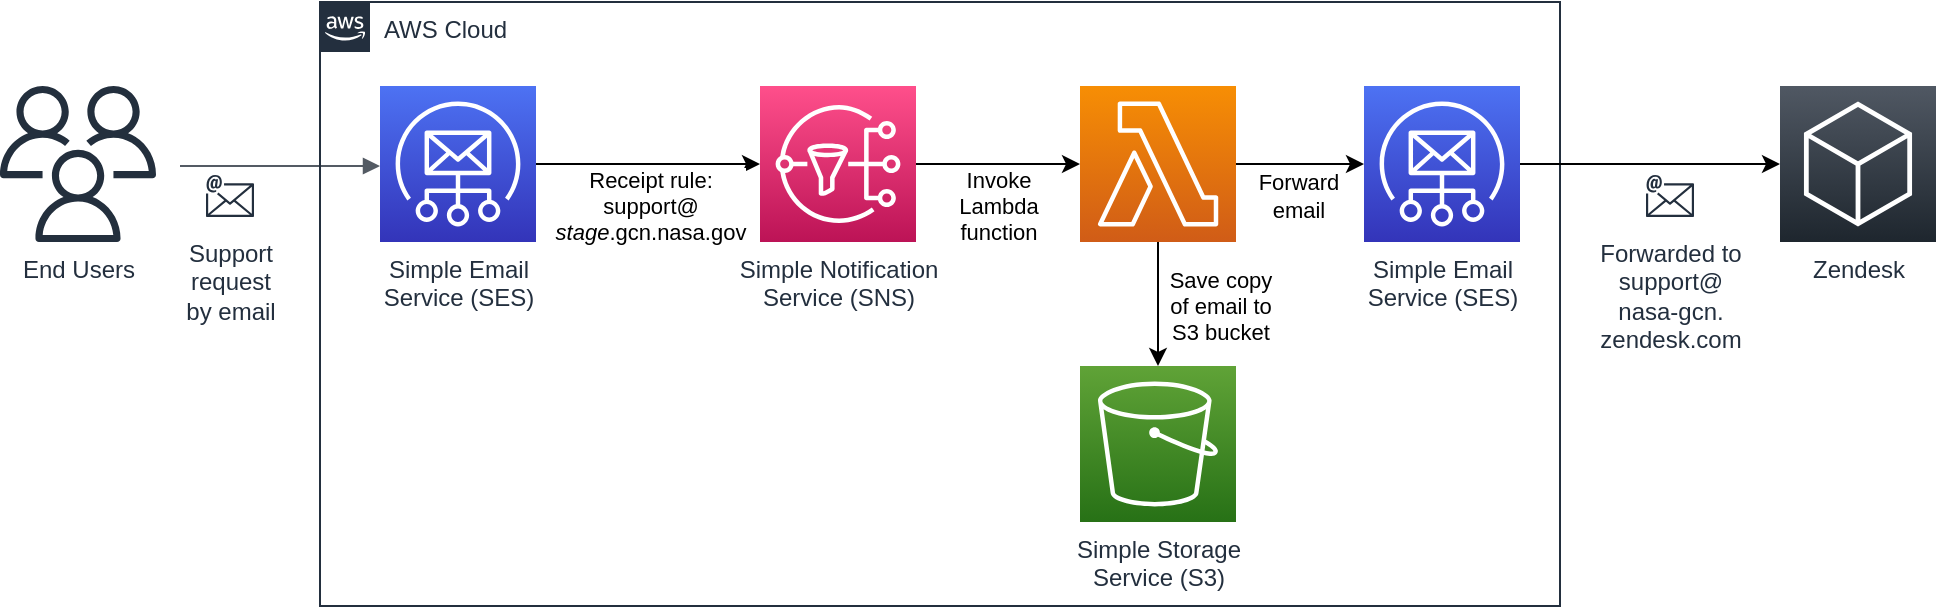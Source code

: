 <mxfile version="21.6.2" type="google">
  <diagram name="Page-1" id="MFBqY2m70f1yELMXtrmf">
    <mxGraphModel dx="925" dy="1738" grid="1" gridSize="10" guides="1" tooltips="1" connect="1" arrows="1" fold="1" page="1" pageScale="1" pageWidth="850" pageHeight="1100" math="0" shadow="0">
      <root>
        <mxCell id="0" />
        <mxCell id="1" parent="0" />
        <mxCell id="xZiLO_F2WsUACHUn_YJy-37" style="edgeStyle=orthogonalEdgeStyle;rounded=0;orthogonalLoop=1;jettySize=auto;html=1;exitX=1;exitY=0.5;exitDx=0;exitDy=0;exitPerimeter=0;entryX=0;entryY=0.5;entryDx=0;entryDy=0;entryPerimeter=0;" edge="1" parent="1" source="xZiLO_F2WsUACHUn_YJy-27" target="xZiLO_F2WsUACHUn_YJy-30">
          <mxGeometry relative="1" as="geometry" />
        </mxCell>
        <mxCell id="xZiLO_F2WsUACHUn_YJy-38" value="Receipt rule:&lt;br&gt;support@&lt;br&gt;&lt;i&gt;stage&lt;/i&gt;.gcn.nasa.gov" style="edgeLabel;html=1;align=center;verticalAlign=middle;resizable=0;points=[];" vertex="1" connectable="0" parent="xZiLO_F2WsUACHUn_YJy-37">
          <mxGeometry y="-1" relative="1" as="geometry">
            <mxPoint x="1" y="20" as="offset" />
          </mxGeometry>
        </mxCell>
        <mxCell id="xZiLO_F2WsUACHUn_YJy-27" value="Simple Email&lt;br&gt;Service (SES)" style="sketch=0;points=[[0,0,0],[0.25,0,0],[0.5,0,0],[0.75,0,0],[1,0,0],[0,1,0],[0.25,1,0],[0.5,1,0],[0.75,1,0],[1,1,0],[0,0.25,0],[0,0.5,0],[0,0.75,0],[1,0.25,0],[1,0.5,0],[1,0.75,0]];outlineConnect=0;fontColor=#232F3E;gradientColor=#4D72F3;gradientDirection=north;fillColor=#3334B9;strokeColor=#ffffff;dashed=0;verticalLabelPosition=bottom;verticalAlign=top;align=center;html=1;fontSize=12;fontStyle=0;aspect=fixed;shape=mxgraph.aws4.resourceIcon;resIcon=mxgraph.aws4.simple_email_service;" vertex="1" parent="1">
          <mxGeometry x="280" y="-480" width="78" height="78" as="geometry" />
        </mxCell>
        <mxCell id="xZiLO_F2WsUACHUn_YJy-47" style="edgeStyle=orthogonalEdgeStyle;rounded=0;orthogonalLoop=1;jettySize=auto;html=1;exitX=1;exitY=0.5;exitDx=0;exitDy=0;exitPerimeter=0;" edge="1" parent="1" source="xZiLO_F2WsUACHUn_YJy-30" target="xZiLO_F2WsUACHUn_YJy-26">
          <mxGeometry relative="1" as="geometry" />
        </mxCell>
        <mxCell id="xZiLO_F2WsUACHUn_YJy-50" value="Invoke&lt;br&gt;Lambda&lt;br&gt;function" style="edgeLabel;html=1;align=center;verticalAlign=middle;resizable=0;points=[];" vertex="1" connectable="0" parent="xZiLO_F2WsUACHUn_YJy-47">
          <mxGeometry relative="1" as="geometry">
            <mxPoint y="21" as="offset" />
          </mxGeometry>
        </mxCell>
        <mxCell id="xZiLO_F2WsUACHUn_YJy-30" value="Simple Notification&lt;br&gt;Service (SNS)" style="sketch=0;points=[[0,0,0],[0.25,0,0],[0.5,0,0],[0.75,0,0],[1,0,0],[0,1,0],[0.25,1,0],[0.5,1,0],[0.75,1,0],[1,1,0],[0,0.25,0],[0,0.5,0],[0,0.75,0],[1,0.25,0],[1,0.5,0],[1,0.75,0]];outlineConnect=0;fontColor=#232F3E;gradientColor=#FF4F8B;gradientDirection=north;fillColor=#BC1356;strokeColor=#ffffff;dashed=0;verticalLabelPosition=bottom;verticalAlign=top;align=center;html=1;fontSize=12;fontStyle=0;aspect=fixed;shape=mxgraph.aws4.resourceIcon;resIcon=mxgraph.aws4.sns;" vertex="1" parent="1">
          <mxGeometry x="470" y="-480" width="78" height="78" as="geometry" />
        </mxCell>
        <mxCell id="xZiLO_F2WsUACHUn_YJy-32" value="Support&lt;br&gt;request&lt;br&gt;by email" style="sketch=0;outlineConnect=0;fontColor=#232F3E;gradientColor=none;strokeColor=#232F3E;fillColor=#ffffff;dashed=0;verticalLabelPosition=bottom;verticalAlign=top;align=center;html=1;fontSize=12;fontStyle=0;aspect=fixed;shape=mxgraph.aws4.resourceIcon;resIcon=mxgraph.aws4.email;" vertex="1" parent="1">
          <mxGeometry x="190" y="-440" width="30" height="30" as="geometry" />
        </mxCell>
        <mxCell id="xZiLO_F2WsUACHUn_YJy-45" value="" style="edgeStyle=orthogonalEdgeStyle;html=1;endArrow=block;elbow=vertical;startArrow=none;endFill=1;strokeColor=#545B64;rounded=0;" edge="1" parent="1">
          <mxGeometry width="100" relative="1" as="geometry">
            <mxPoint x="180" y="-440" as="sourcePoint" />
            <mxPoint x="280" y="-440" as="targetPoint" />
          </mxGeometry>
        </mxCell>
        <mxCell id="xZiLO_F2WsUACHUn_YJy-46" value="AWS Cloud" style="points=[[0,0],[0.25,0],[0.5,0],[0.75,0],[1,0],[1,0.25],[1,0.5],[1,0.75],[1,1],[0.75,1],[0.5,1],[0.25,1],[0,1],[0,0.75],[0,0.5],[0,0.25]];outlineConnect=0;gradientColor=none;html=1;whiteSpace=wrap;fontSize=12;fontStyle=0;container=1;pointerEvents=0;collapsible=0;recursiveResize=0;shape=mxgraph.aws4.group;grIcon=mxgraph.aws4.group_aws_cloud_alt;strokeColor=#232F3E;fillColor=none;verticalAlign=top;align=left;spacingLeft=30;fontColor=#232F3E;dashed=0;" vertex="1" parent="1">
          <mxGeometry x="250" y="-522" width="620" height="302" as="geometry" />
        </mxCell>
        <mxCell id="xZiLO_F2WsUACHUn_YJy-49" style="edgeStyle=orthogonalEdgeStyle;rounded=0;orthogonalLoop=1;jettySize=auto;html=1;exitX=0.5;exitY=1;exitDx=0;exitDy=0;exitPerimeter=0;" edge="1" parent="xZiLO_F2WsUACHUn_YJy-46" source="xZiLO_F2WsUACHUn_YJy-26" target="xZiLO_F2WsUACHUn_YJy-28">
          <mxGeometry relative="1" as="geometry" />
        </mxCell>
        <mxCell id="xZiLO_F2WsUACHUn_YJy-51" value="Save copy&lt;br&gt;of email to&lt;br&gt;S3 bucket" style="edgeLabel;html=1;align=center;verticalAlign=middle;resizable=0;points=[];" vertex="1" connectable="0" parent="xZiLO_F2WsUACHUn_YJy-49">
          <mxGeometry x="0.032" y="1" relative="1" as="geometry">
            <mxPoint x="30" as="offset" />
          </mxGeometry>
        </mxCell>
        <mxCell id="xZiLO_F2WsUACHUn_YJy-52" style="edgeStyle=orthogonalEdgeStyle;rounded=0;orthogonalLoop=1;jettySize=auto;html=1;exitX=1;exitY=0.5;exitDx=0;exitDy=0;exitPerimeter=0;entryX=0;entryY=0.5;entryDx=0;entryDy=0;entryPerimeter=0;" edge="1" parent="xZiLO_F2WsUACHUn_YJy-46" source="xZiLO_F2WsUACHUn_YJy-26" target="xZiLO_F2WsUACHUn_YJy-48">
          <mxGeometry relative="1" as="geometry" />
        </mxCell>
        <mxCell id="xZiLO_F2WsUACHUn_YJy-60" value="Forward&lt;br&gt;email" style="edgeLabel;html=1;align=center;verticalAlign=middle;resizable=0;points=[];" vertex="1" connectable="0" parent="xZiLO_F2WsUACHUn_YJy-52">
          <mxGeometry x="-0.031" y="-4" relative="1" as="geometry">
            <mxPoint y="12" as="offset" />
          </mxGeometry>
        </mxCell>
        <mxCell id="xZiLO_F2WsUACHUn_YJy-26" value="" style="sketch=0;points=[[0,0,0],[0.25,0,0],[0.5,0,0],[0.75,0,0],[1,0,0],[0,1,0],[0.25,1,0],[0.5,1,0],[0.75,1,0],[1,1,0],[0,0.25,0],[0,0.5,0],[0,0.75,0],[1,0.25,0],[1,0.5,0],[1,0.75,0]];outlineConnect=0;fontColor=#232F3E;gradientColor=#F78E04;gradientDirection=north;fillColor=#D05C17;strokeColor=#ffffff;dashed=0;verticalLabelPosition=bottom;verticalAlign=top;align=center;html=1;fontSize=12;fontStyle=0;aspect=fixed;shape=mxgraph.aws4.resourceIcon;resIcon=mxgraph.aws4.lambda;" vertex="1" parent="xZiLO_F2WsUACHUn_YJy-46">
          <mxGeometry x="380" y="42" width="78" height="78" as="geometry" />
        </mxCell>
        <mxCell id="xZiLO_F2WsUACHUn_YJy-28" value="Simple Storage&lt;br&gt;Service (S3)" style="sketch=0;points=[[0,0,0],[0.25,0,0],[0.5,0,0],[0.75,0,0],[1,0,0],[0,1,0],[0.25,1,0],[0.5,1,0],[0.75,1,0],[1,1,0],[0,0.25,0],[0,0.5,0],[0,0.75,0],[1,0.25,0],[1,0.5,0],[1,0.75,0]];outlineConnect=0;fontColor=#232F3E;gradientColor=#60A337;gradientDirection=north;fillColor=#277116;strokeColor=#ffffff;dashed=0;verticalLabelPosition=bottom;verticalAlign=top;align=center;html=1;fontSize=12;fontStyle=0;aspect=fixed;shape=mxgraph.aws4.resourceIcon;resIcon=mxgraph.aws4.s3;" vertex="1" parent="xZiLO_F2WsUACHUn_YJy-46">
          <mxGeometry x="380" y="182" width="78" height="78" as="geometry" />
        </mxCell>
        <mxCell id="xZiLO_F2WsUACHUn_YJy-48" value="Simple Email&lt;br&gt;Service (SES)" style="sketch=0;points=[[0,0,0],[0.25,0,0],[0.5,0,0],[0.75,0,0],[1,0,0],[0,1,0],[0.25,1,0],[0.5,1,0],[0.75,1,0],[1,1,0],[0,0.25,0],[0,0.5,0],[0,0.75,0],[1,0.25,0],[1,0.5,0],[1,0.75,0]];outlineConnect=0;fontColor=#232F3E;gradientColor=#4D72F3;gradientDirection=north;fillColor=#3334B9;strokeColor=#ffffff;dashed=0;verticalLabelPosition=bottom;verticalAlign=top;align=center;html=1;fontSize=12;fontStyle=0;aspect=fixed;shape=mxgraph.aws4.resourceIcon;resIcon=mxgraph.aws4.simple_email_service;" vertex="1" parent="xZiLO_F2WsUACHUn_YJy-46">
          <mxGeometry x="522" y="42" width="78" height="78" as="geometry" />
        </mxCell>
        <mxCell id="xZiLO_F2WsUACHUn_YJy-57" value="Zendesk" style="sketch=0;points=[[0,0,0],[0.25,0,0],[0.5,0,0],[0.75,0,0],[1,0,0],[0,1,0],[0.25,1,0],[0.5,1,0],[0.75,1,0],[1,1,0],[0,0.25,0],[0,0.5,0],[0,0.75,0],[1,0.25,0],[1,0.5,0],[1,0.75,0]];gradientDirection=north;outlineConnect=0;fontColor=#232F3E;gradientColor=#505863;fillColor=#1E262E;strokeColor=#ffffff;dashed=0;verticalLabelPosition=bottom;verticalAlign=top;align=center;html=1;fontSize=12;fontStyle=0;aspect=fixed;shape=mxgraph.aws4.resourceIcon;resIcon=mxgraph.aws4.general;" vertex="1" parent="1">
          <mxGeometry x="980" y="-480" width="78" height="78" as="geometry" />
        </mxCell>
        <mxCell id="xZiLO_F2WsUACHUn_YJy-58" style="edgeStyle=orthogonalEdgeStyle;rounded=0;orthogonalLoop=1;jettySize=auto;html=1;exitX=1;exitY=0.5;exitDx=0;exitDy=0;exitPerimeter=0;" edge="1" parent="1" source="xZiLO_F2WsUACHUn_YJy-48" target="xZiLO_F2WsUACHUn_YJy-57">
          <mxGeometry relative="1" as="geometry" />
        </mxCell>
        <mxCell id="xZiLO_F2WsUACHUn_YJy-59" value="Forwarded to&lt;br&gt;support@&lt;br&gt;nasa-gcn.&lt;br&gt;zendesk.com" style="sketch=0;outlineConnect=0;fontColor=#232F3E;gradientColor=none;strokeColor=#232F3E;fillColor=#ffffff;dashed=0;verticalLabelPosition=bottom;verticalAlign=top;align=center;html=1;fontSize=12;fontStyle=0;aspect=fixed;shape=mxgraph.aws4.resourceIcon;resIcon=mxgraph.aws4.email;" vertex="1" parent="1">
          <mxGeometry x="910" y="-440" width="30" height="30" as="geometry" />
        </mxCell>
        <mxCell id="xZiLO_F2WsUACHUn_YJy-64" value="End Users" style="sketch=0;outlineConnect=0;fontColor=#232F3E;gradientColor=none;fillColor=#232F3D;strokeColor=none;dashed=0;verticalLabelPosition=bottom;verticalAlign=top;align=center;html=1;fontSize=12;fontStyle=0;aspect=fixed;pointerEvents=1;shape=mxgraph.aws4.users;" vertex="1" parent="1">
          <mxGeometry x="90" y="-480" width="78" height="78" as="geometry" />
        </mxCell>
      </root>
    </mxGraphModel>
  </diagram>
</mxfile>
